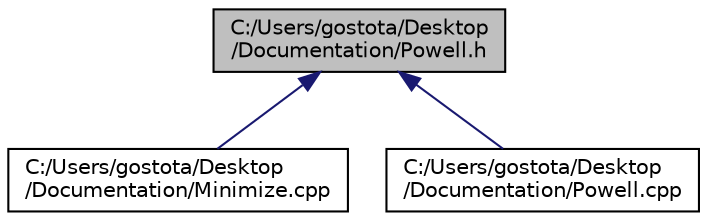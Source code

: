 digraph "C:/Users/gostota/Desktop/Documentation/Powell.h"
{
  edge [fontname="Helvetica",fontsize="10",labelfontname="Helvetica",labelfontsize="10"];
  node [fontname="Helvetica",fontsize="10",shape=record];
  Node7 [label="C:/Users/gostota/Desktop\l/Documentation/Powell.h",height=0.2,width=0.4,color="black", fillcolor="grey75", style="filled", fontcolor="black"];
  Node7 -> Node8 [dir="back",color="midnightblue",fontsize="10",style="solid",fontname="Helvetica"];
  Node8 [label="C:/Users/gostota/Desktop\l/Documentation/Minimize.cpp",height=0.2,width=0.4,color="black", fillcolor="white", style="filled",URL="$_minimize_8cpp.html"];
  Node7 -> Node9 [dir="back",color="midnightblue",fontsize="10",style="solid",fontname="Helvetica"];
  Node9 [label="C:/Users/gostota/Desktop\l/Documentation/Powell.cpp",height=0.2,width=0.4,color="black", fillcolor="white", style="filled",URL="$_powell_8cpp.html"];
}
